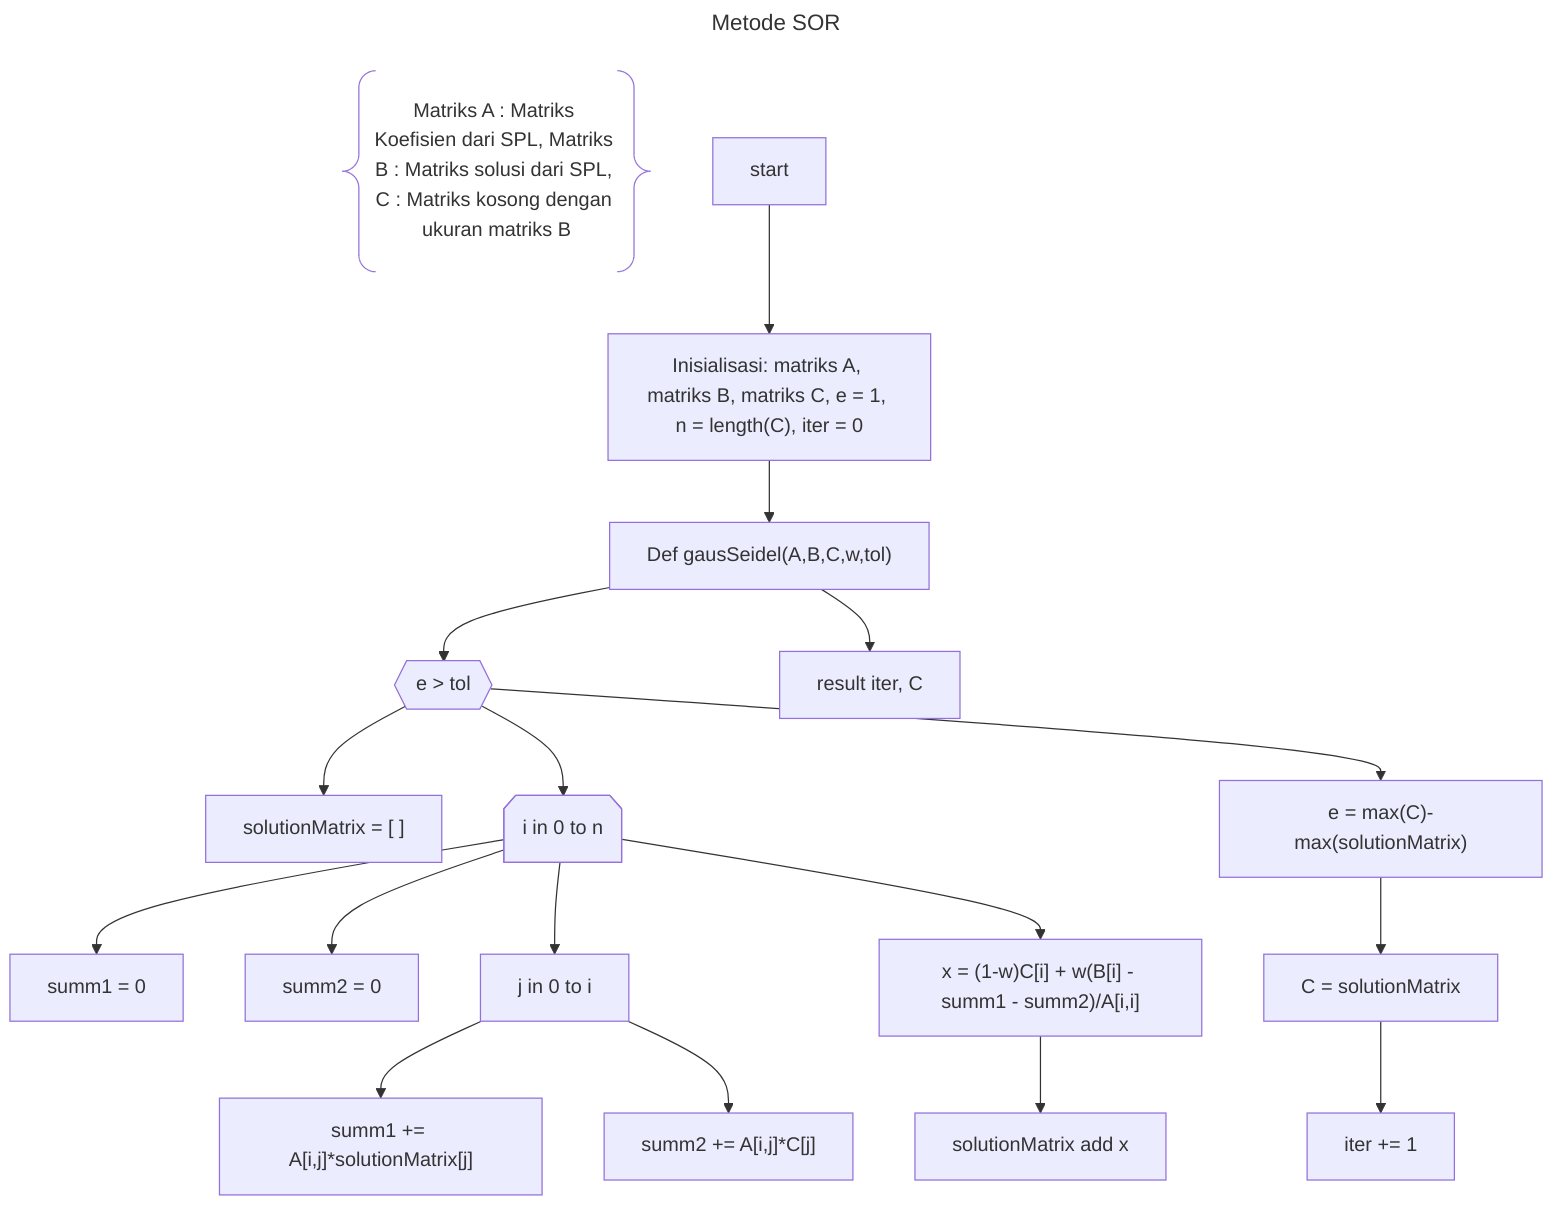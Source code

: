 ---
title: Metode SOR
---

flowchart TD;
    Z@{ shape: braces, label: "Matriks A : Matriks Koefisien dari SPL, Matriks B : Matriks solusi dari SPL, C : Matriks kosong dengan ukuran matriks B" }
    A[start] --> B["Inisialisasi: matriks A, matriks B, matriks C, e = 1, n = length(C), iter = 0"] 
    B --> X["Def gausSeidel(A,B,C,w,tol)"]
    X --> C{{"e > tol"}}
    C --> D["solutionMatrix = [ ]"]
    C --> E@{shape: notch-pent, label: "i in 0 to n"}
    E --> F["summ1 = 0"]
    E --> G["summ2 = 0"]
    E --> H["j in 0 to i"]
    H --> I["summ1 += A[i,j]*solutionMatrix[j]"]
    H --> K["summ2 += A[i,j]*C[j]"]
    E --> L["x = (1-w)C[i] + w(B[i] - summ1 - summ2)/A[i,i]"]
    L --> M["solutionMatrix add x"]
    C --> N["e = max(C)-max(solutionMatrix)"]
    N --> P["C = solutionMatrix"]
    P --> Q["iter += 1"]
    X --> R["result iter, C"]